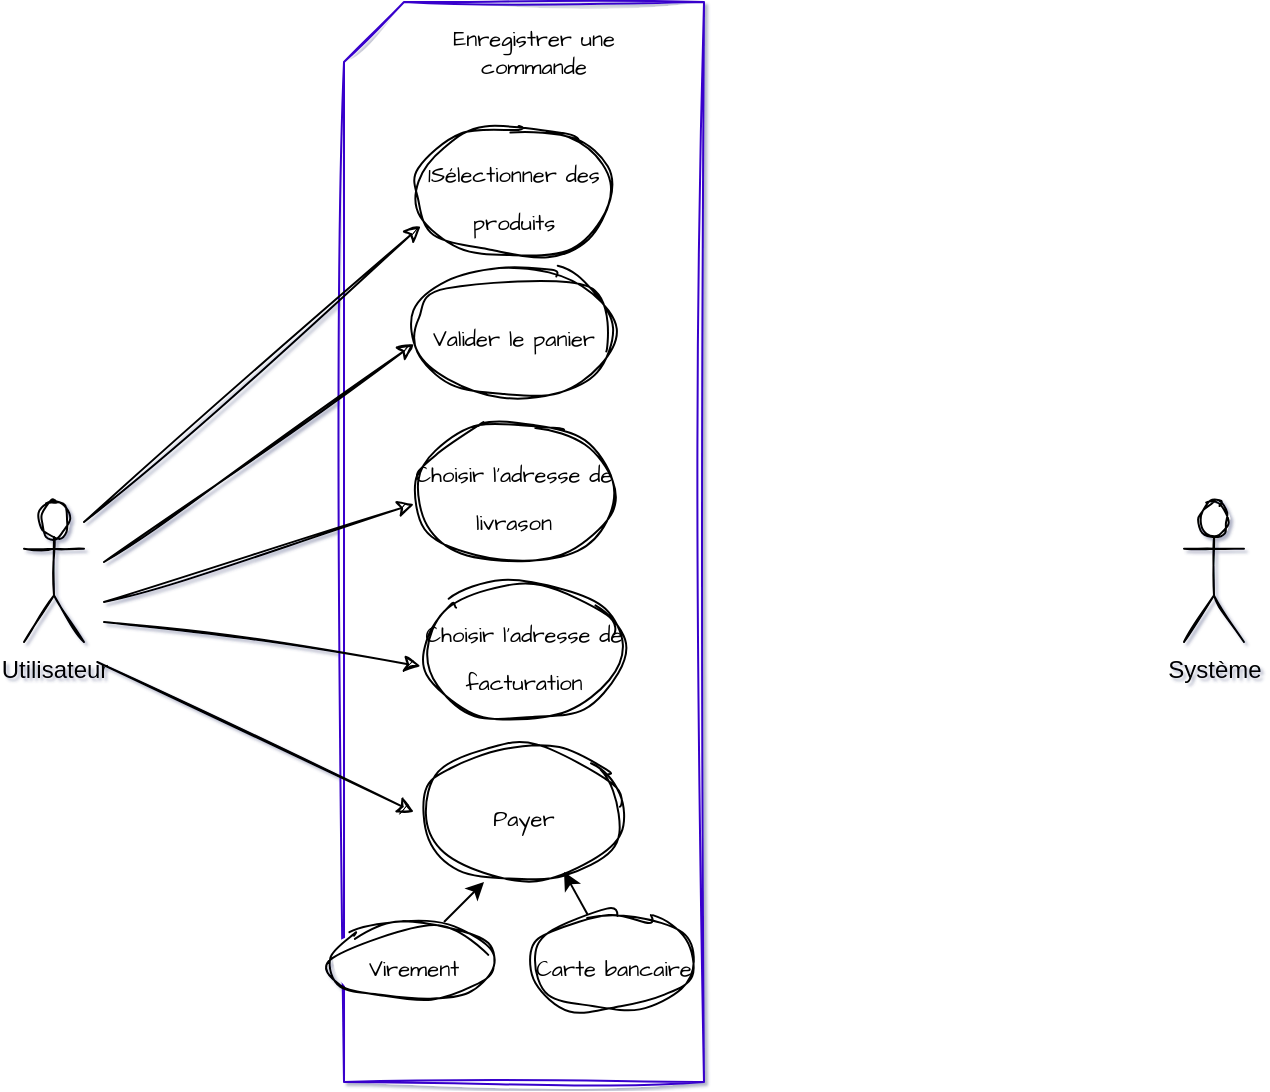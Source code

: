 <mxfile version="20.5.3" type="embed"><diagram id="IJEdTG_1g50z3ue5o5ka" name="Page-1"><mxGraphModel dx="295" dy="1380" grid="1" gridSize="10" guides="1" tooltips="1" connect="1" arrows="1" fold="1" page="1" pageScale="1" pageWidth="827" pageHeight="1169" math="0" shadow="1"><root><mxCell id="0"/><mxCell id="1" parent="0"/><mxCell id="11" value="" style="shape=card;whiteSpace=wrap;html=1;sketch=1;hachureGap=4;jiggle=2;fontFamily=Architects Daughter;fontSource=https%3A%2F%2Ffonts.googleapis.com%2Fcss%3Ffamily%3DArchitects%2BDaughter;fontSize=20;fillColor=default;fontColor=#ffffff;strokeColor=#3700CC;gradientColor=none;gradientDirection=radial;" parent="1" vertex="1"><mxGeometry x="190" y="-160" width="180" height="540" as="geometry"/></mxCell><mxCell id="2" value="Utilisateur&lt;br&gt;" style="shape=umlActor;verticalLabelPosition=bottom;verticalAlign=top;html=1;sketch=1;rounded=1;" parent="1" vertex="1"><mxGeometry x="30" y="90" width="30" height="70" as="geometry"/></mxCell><mxCell id="12" value="&lt;font style=&quot;font-size: 11px;&quot;&gt;1Sélectionner des produits&lt;/font&gt;" style="ellipse;whiteSpace=wrap;html=1;sketch=1;hachureGap=4;jiggle=2;fontFamily=Architects Daughter;fontSource=https%3A%2F%2Ffonts.googleapis.com%2Fcss%3Ffamily%3DArchitects%2BDaughter;fontSize=20;" parent="1" vertex="1"><mxGeometry x="220" y="-100" width="110" height="70" as="geometry"/></mxCell><mxCell id="13" value="&lt;font style=&quot;font-size: 11px;&quot;&gt;Valider le panier&lt;/font&gt;" style="ellipse;whiteSpace=wrap;html=1;sketch=1;hachureGap=4;jiggle=2;fontFamily=Architects Daughter;fontSource=https%3A%2F%2Ffonts.googleapis.com%2Fcss%3Ffamily%3DArchitects%2BDaughter;fontSize=20;" parent="1" vertex="1"><mxGeometry x="220" y="-30" width="110" height="70" as="geometry"/></mxCell><mxCell id="15" value="&lt;font style=&quot;font-size: 11px;&quot;&gt;Choisir l'adresse de facturation&lt;/font&gt;" style="ellipse;whiteSpace=wrap;html=1;sketch=1;hachureGap=4;jiggle=2;fontFamily=Architects Daughter;fontSource=https%3A%2F%2Ffonts.googleapis.com%2Fcss%3Ffamily%3DArchitects%2BDaughter;fontSize=20;" parent="1" vertex="1"><mxGeometry x="225" y="130" width="110" height="70" as="geometry"/></mxCell><mxCell id="16" value="&lt;font style=&quot;font-size: 11px;&quot;&gt;Choisir l'adresse de livrason&lt;/font&gt;" style="ellipse;whiteSpace=wrap;html=1;sketch=1;hachureGap=4;jiggle=2;fontFamily=Architects Daughter;fontSource=https%3A%2F%2Ffonts.googleapis.com%2Fcss%3Ffamily%3DArchitects%2BDaughter;fontSize=20;" parent="1" vertex="1"><mxGeometry x="220" y="50" width="110" height="70" as="geometry"/></mxCell><mxCell id="19" value="" style="endArrow=classic;html=1;rounded=0;sketch=1;hachureGap=4;jiggle=2;fontFamily=Architects Daughter;fontSource=https%3A%2F%2Ffonts.googleapis.com%2Fcss%3Ffamily%3DArchitects%2BDaughter;fontSize=11;entryX=0.076;entryY=0.743;entryDx=0;entryDy=0;entryPerimeter=0;" parent="1" target="12" edge="1"><mxGeometry width="50" height="50" relative="1" as="geometry"><mxPoint x="60" y="100" as="sourcePoint"/><mxPoint x="110" y="50" as="targetPoint"/></mxGeometry></mxCell><mxCell id="21" value="" style="endArrow=classic;html=1;rounded=0;sketch=1;hachureGap=4;jiggle=2;fontFamily=Architects Daughter;fontSource=https%3A%2F%2Ffonts.googleapis.com%2Fcss%3Ffamily%3DArchitects%2BDaughter;fontSize=11;entryX=0.076;entryY=0.743;entryDx=0;entryDy=0;entryPerimeter=0;" parent="1" edge="1"><mxGeometry width="50" height="50" relative="1" as="geometry"><mxPoint x="70" y="120" as="sourcePoint"/><mxPoint x="225" y="11.01" as="targetPoint"/></mxGeometry></mxCell><mxCell id="22" value="" style="endArrow=classic;html=1;rounded=0;sketch=1;hachureGap=4;jiggle=2;fontFamily=Architects Daughter;fontSource=https%3A%2F%2Ffonts.googleapis.com%2Fcss%3Ffamily%3DArchitects%2BDaughter;fontSize=11;entryX=0.076;entryY=0.743;entryDx=0;entryDy=0;entryPerimeter=0;" parent="1" edge="1"><mxGeometry width="50" height="50" relative="1" as="geometry"><mxPoint x="70" y="140" as="sourcePoint"/><mxPoint x="225" y="91.01" as="targetPoint"/></mxGeometry></mxCell><mxCell id="23" value="" style="endArrow=classic;html=1;rounded=0;sketch=1;hachureGap=4;jiggle=2;fontFamily=Architects Daughter;fontSource=https%3A%2F%2Ffonts.googleapis.com%2Fcss%3Ffamily%3DArchitects%2BDaughter;fontSize=11;entryX=0.076;entryY=0.743;entryDx=0;entryDy=0;entryPerimeter=0;" parent="1" edge="1"><mxGeometry width="50" height="50" relative="1" as="geometry"><mxPoint x="70" y="150" as="sourcePoint"/><mxPoint x="228.36" y="172.01" as="targetPoint"/></mxGeometry></mxCell><mxCell id="24" value="Enregistrer une commande" style="text;html=1;strokeColor=none;fillColor=none;align=center;verticalAlign=middle;whiteSpace=wrap;rounded=0;sketch=1;hachureGap=4;jiggle=2;fontFamily=Architects Daughter;fontSource=https%3A%2F%2Ffonts.googleapis.com%2Fcss%3Ffamily%3DArchitects%2BDaughter;fontSize=11;" parent="1" vertex="1"><mxGeometry x="220" y="-150" width="130" height="30" as="geometry"/></mxCell><mxCell id="28" value="Système" style="shape=umlActor;verticalLabelPosition=bottom;verticalAlign=top;html=1;sketch=1;rounded=1;" parent="1" vertex="1"><mxGeometry x="610" y="90" width="30" height="70" as="geometry"/></mxCell><mxCell id="31" value="&lt;font style=&quot;font-size: 11px;&quot;&gt;Payer&lt;br&gt;&lt;/font&gt;" style="ellipse;whiteSpace=wrap;html=1;sketch=1;hachureGap=4;jiggle=2;fontFamily=Architects Daughter;fontSource=https%3A%2F%2Ffonts.googleapis.com%2Fcss%3Ffamily%3DArchitects%2BDaughter;fontSize=20;" vertex="1" parent="1"><mxGeometry x="225" y="210" width="110" height="70" as="geometry"/></mxCell><mxCell id="32" value="" style="endArrow=classic;html=1;rounded=0;sketch=1;hachureGap=4;jiggle=2;fontFamily=Architects Daughter;fontSource=https%3A%2F%2Ffonts.googleapis.com%2Fcss%3Ffamily%3DArchitects%2BDaughter;fontSize=11;entryX=0;entryY=0.5;entryDx=0;entryDy=0;" edge="1" parent="1" target="31"><mxGeometry width="50" height="50" relative="1" as="geometry"><mxPoint x="66.64" y="170.0" as="sourcePoint"/><mxPoint x="225" y="192.01" as="targetPoint"/></mxGeometry></mxCell><mxCell id="33" value="&lt;font style=&quot;font-size: 11px;&quot;&gt;Carte bancaire&lt;br&gt;&lt;/font&gt;" style="ellipse;whiteSpace=wrap;html=1;sketch=1;hachureGap=4;jiggle=2;fontFamily=Architects Daughter;fontSource=https%3A%2F%2Ffonts.googleapis.com%2Fcss%3Ffamily%3DArchitects%2BDaughter;fontSize=20;" vertex="1" parent="1"><mxGeometry x="280" y="295" width="90" height="50" as="geometry"/></mxCell><mxCell id="34" value="&lt;font style=&quot;font-size: 11px;&quot;&gt;Virement&lt;br&gt;&lt;/font&gt;" style="ellipse;whiteSpace=wrap;html=1;sketch=1;hachureGap=4;jiggle=2;fontFamily=Architects Daughter;fontSource=https%3A%2F%2Ffonts.googleapis.com%2Fcss%3Ffamily%3DArchitects%2BDaughter;fontSize=20;" vertex="1" parent="1"><mxGeometry x="180" y="300" width="90" height="40" as="geometry"/></mxCell><mxCell id="36" value="" style="endArrow=classic;html=1;rounded=0;" edge="1" parent="1"><mxGeometry width="50" height="50" relative="1" as="geometry"><mxPoint x="240" y="300" as="sourcePoint"/><mxPoint x="260" y="280" as="targetPoint"/></mxGeometry></mxCell><mxCell id="37" value="" style="endArrow=classic;html=1;rounded=0;" edge="1" parent="1" source="33"><mxGeometry width="50" height="50" relative="1" as="geometry"><mxPoint x="280.0" y="295.0" as="sourcePoint"/><mxPoint x="300.0" y="275.0" as="targetPoint"/></mxGeometry></mxCell></root></mxGraphModel></diagram></mxfile>